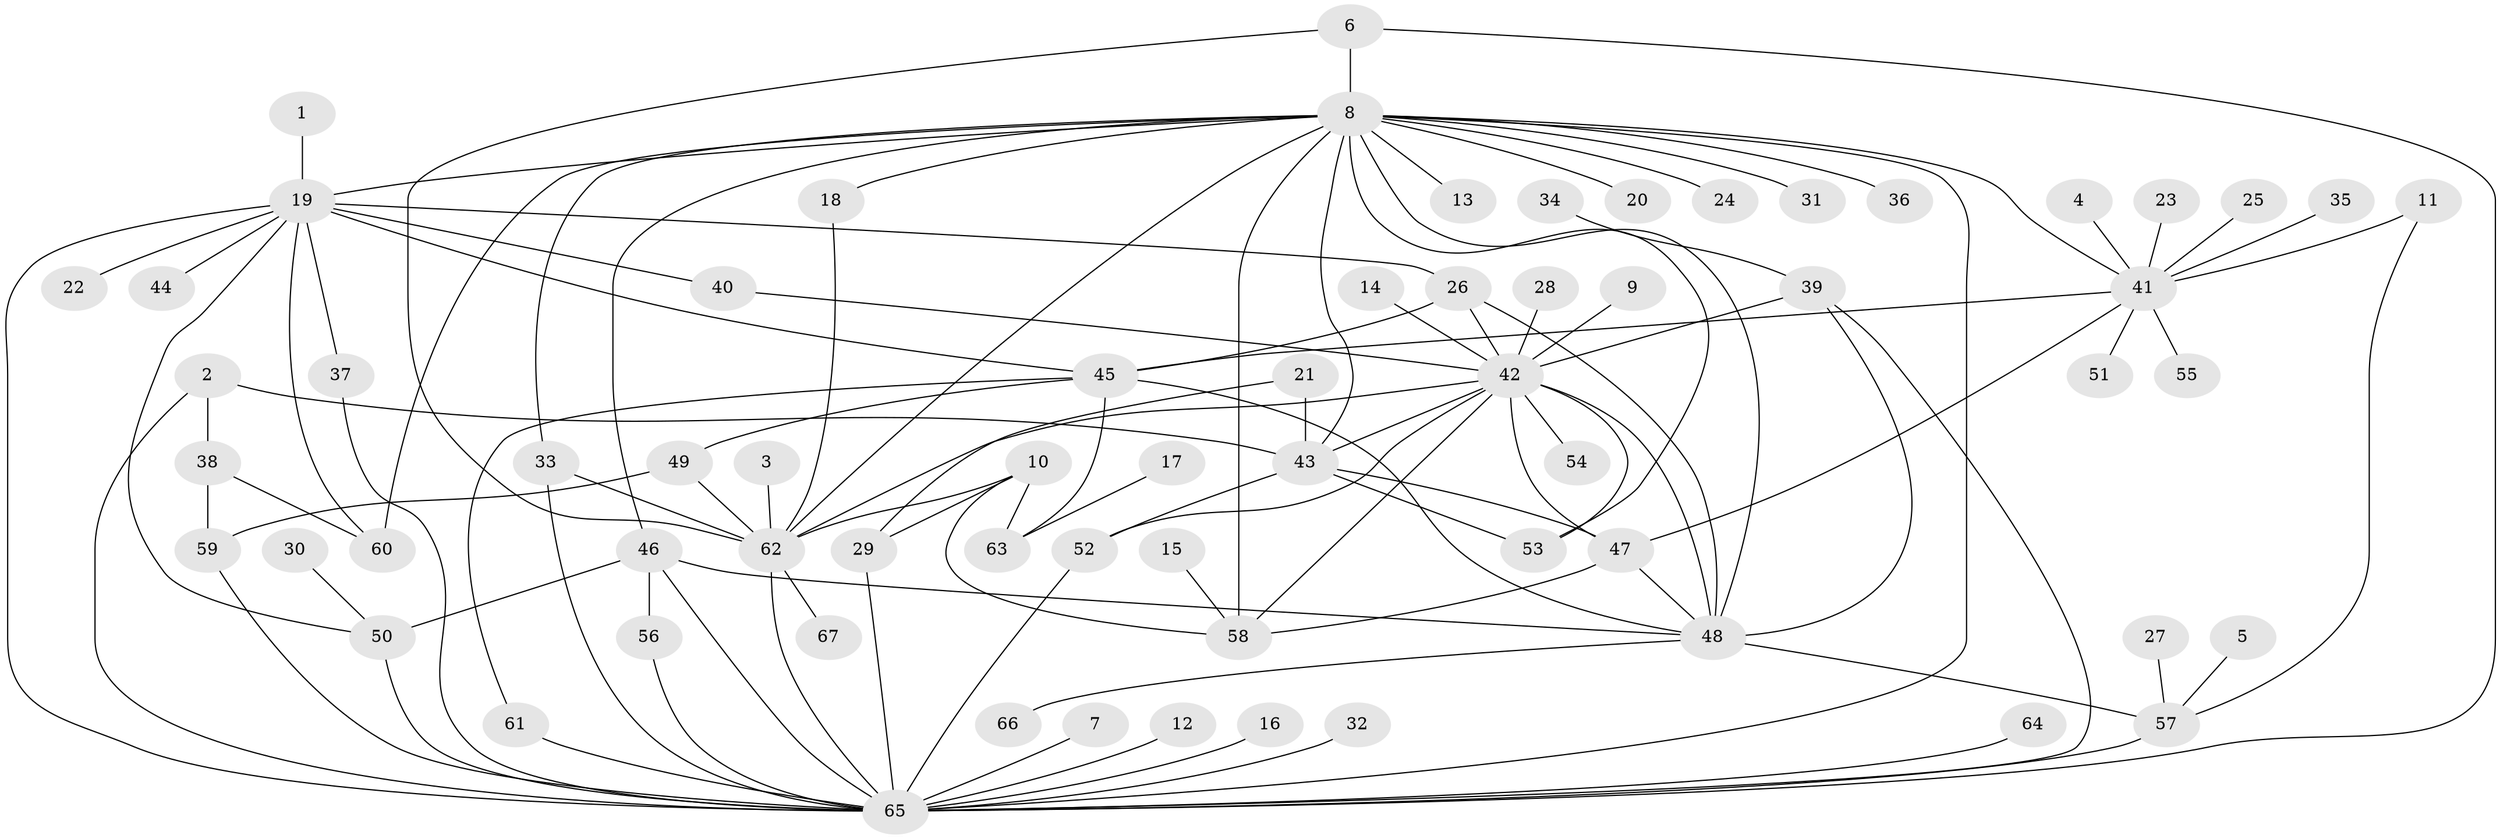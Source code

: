 // original degree distribution, {25: 0.007751937984496124, 3: 0.10077519379844961, 21: 0.007751937984496124, 9: 0.031007751937984496, 6: 0.023255813953488372, 4: 0.09302325581395349, 1: 0.43410852713178294, 7: 0.015503875968992248, 12: 0.007751937984496124, 5: 0.046511627906976744, 15: 0.007751937984496124, 2: 0.2248062015503876}
// Generated by graph-tools (version 1.1) at 2025/49/03/09/25 03:49:48]
// undirected, 67 vertices, 111 edges
graph export_dot {
graph [start="1"]
  node [color=gray90,style=filled];
  1;
  2;
  3;
  4;
  5;
  6;
  7;
  8;
  9;
  10;
  11;
  12;
  13;
  14;
  15;
  16;
  17;
  18;
  19;
  20;
  21;
  22;
  23;
  24;
  25;
  26;
  27;
  28;
  29;
  30;
  31;
  32;
  33;
  34;
  35;
  36;
  37;
  38;
  39;
  40;
  41;
  42;
  43;
  44;
  45;
  46;
  47;
  48;
  49;
  50;
  51;
  52;
  53;
  54;
  55;
  56;
  57;
  58;
  59;
  60;
  61;
  62;
  63;
  64;
  65;
  66;
  67;
  1 -- 19 [weight=1.0];
  2 -- 38 [weight=1.0];
  2 -- 43 [weight=1.0];
  2 -- 65 [weight=1.0];
  3 -- 62 [weight=1.0];
  4 -- 41 [weight=1.0];
  5 -- 57 [weight=1.0];
  6 -- 8 [weight=1.0];
  6 -- 62 [weight=1.0];
  6 -- 65 [weight=1.0];
  7 -- 65 [weight=1.0];
  8 -- 13 [weight=1.0];
  8 -- 18 [weight=2.0];
  8 -- 19 [weight=1.0];
  8 -- 20 [weight=1.0];
  8 -- 24 [weight=1.0];
  8 -- 31 [weight=1.0];
  8 -- 33 [weight=1.0];
  8 -- 36 [weight=1.0];
  8 -- 41 [weight=1.0];
  8 -- 43 [weight=1.0];
  8 -- 46 [weight=1.0];
  8 -- 48 [weight=2.0];
  8 -- 53 [weight=1.0];
  8 -- 58 [weight=3.0];
  8 -- 60 [weight=1.0];
  8 -- 62 [weight=1.0];
  8 -- 65 [weight=3.0];
  9 -- 42 [weight=1.0];
  10 -- 29 [weight=1.0];
  10 -- 58 [weight=1.0];
  10 -- 62 [weight=1.0];
  10 -- 63 [weight=1.0];
  11 -- 41 [weight=1.0];
  11 -- 57 [weight=1.0];
  12 -- 65 [weight=1.0];
  14 -- 42 [weight=1.0];
  15 -- 58 [weight=1.0];
  16 -- 65 [weight=1.0];
  17 -- 63 [weight=1.0];
  18 -- 62 [weight=1.0];
  19 -- 22 [weight=1.0];
  19 -- 26 [weight=1.0];
  19 -- 37 [weight=1.0];
  19 -- 40 [weight=1.0];
  19 -- 44 [weight=1.0];
  19 -- 45 [weight=1.0];
  19 -- 50 [weight=1.0];
  19 -- 60 [weight=1.0];
  19 -- 65 [weight=1.0];
  21 -- 29 [weight=1.0];
  21 -- 43 [weight=1.0];
  23 -- 41 [weight=1.0];
  25 -- 41 [weight=1.0];
  26 -- 42 [weight=1.0];
  26 -- 45 [weight=1.0];
  26 -- 48 [weight=1.0];
  27 -- 57 [weight=1.0];
  28 -- 42 [weight=1.0];
  29 -- 65 [weight=1.0];
  30 -- 50 [weight=1.0];
  32 -- 65 [weight=1.0];
  33 -- 62 [weight=1.0];
  33 -- 65 [weight=1.0];
  34 -- 39 [weight=1.0];
  35 -- 41 [weight=1.0];
  37 -- 65 [weight=1.0];
  38 -- 59 [weight=1.0];
  38 -- 60 [weight=1.0];
  39 -- 42 [weight=2.0];
  39 -- 48 [weight=1.0];
  39 -- 65 [weight=1.0];
  40 -- 42 [weight=1.0];
  41 -- 45 [weight=1.0];
  41 -- 47 [weight=1.0];
  41 -- 51 [weight=1.0];
  41 -- 55 [weight=1.0];
  42 -- 43 [weight=1.0];
  42 -- 47 [weight=1.0];
  42 -- 48 [weight=1.0];
  42 -- 52 [weight=1.0];
  42 -- 53 [weight=1.0];
  42 -- 54 [weight=1.0];
  42 -- 58 [weight=1.0];
  42 -- 62 [weight=1.0];
  43 -- 47 [weight=1.0];
  43 -- 52 [weight=1.0];
  43 -- 53 [weight=1.0];
  45 -- 48 [weight=1.0];
  45 -- 49 [weight=1.0];
  45 -- 61 [weight=1.0];
  45 -- 63 [weight=1.0];
  46 -- 48 [weight=1.0];
  46 -- 50 [weight=1.0];
  46 -- 56 [weight=1.0];
  46 -- 65 [weight=1.0];
  47 -- 48 [weight=1.0];
  47 -- 58 [weight=1.0];
  48 -- 57 [weight=1.0];
  48 -- 66 [weight=1.0];
  49 -- 59 [weight=1.0];
  49 -- 62 [weight=1.0];
  50 -- 65 [weight=2.0];
  52 -- 65 [weight=1.0];
  56 -- 65 [weight=1.0];
  57 -- 65 [weight=1.0];
  59 -- 65 [weight=1.0];
  61 -- 65 [weight=2.0];
  62 -- 65 [weight=1.0];
  62 -- 67 [weight=1.0];
  64 -- 65 [weight=1.0];
}
